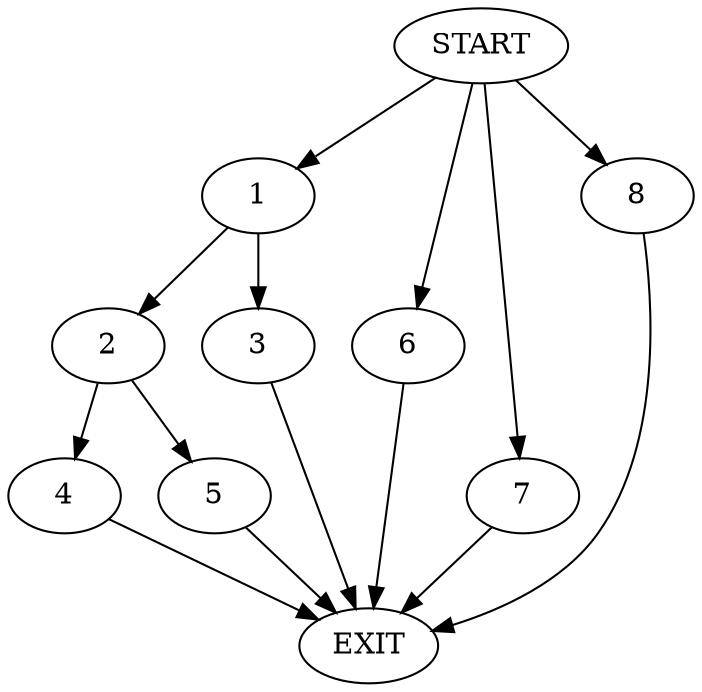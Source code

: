 digraph {
0 [label="START"]
9 [label="EXIT"]
0 -> 1
1 -> 2
1 -> 3
2 -> 4
2 -> 5
3 -> 9
0 -> 6
6 -> 9
0 -> 7
7 -> 9
0 -> 8
8 -> 9
5 -> 9
4 -> 9
}
